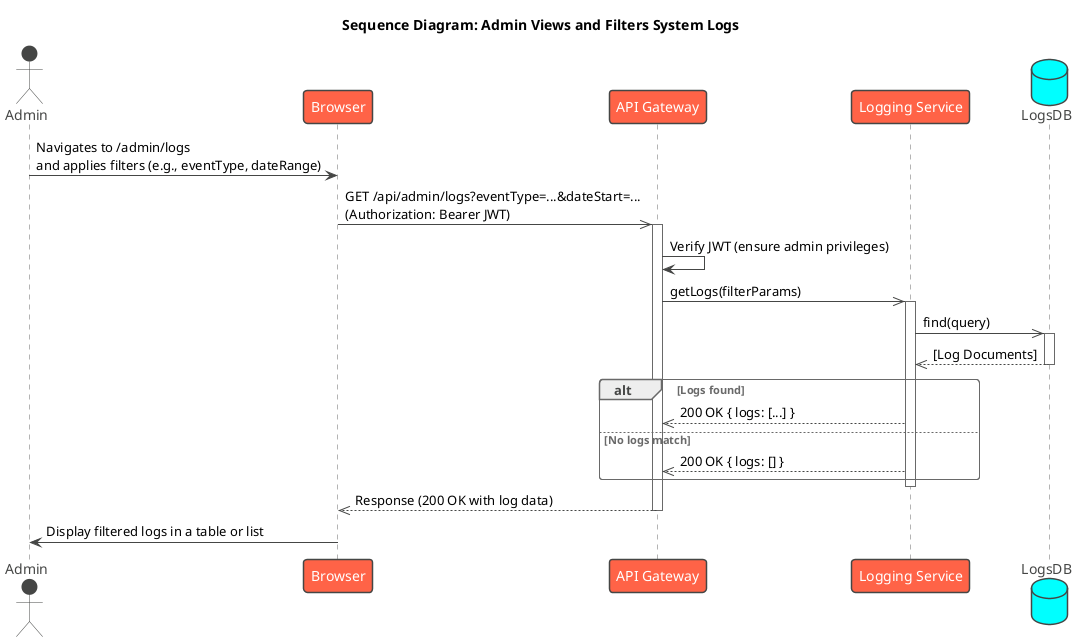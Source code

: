 @startuml
!theme vibrant

title Sequence Diagram: Admin Views and Filters System Logs

actor Admin
participant Browser
participant "API Gateway" as Gateway
participant "Logging Service" as LoggingService
database "LogsDB"

Admin -> Browser : Navigates to /admin/logs\nand applies filters (e.g., eventType, dateRange)

Browser ->> Gateway : GET /api/admin/logs?eventType=...&dateStart=...\n(Authorization: Bearer JWT)
activate Gateway

Gateway -> Gateway : Verify JWT (ensure admin privileges)
Gateway ->> LoggingService : getLogs(filterParams)
activate LoggingService

LoggingService ->> LogsDB : find(query)
activate LogsDB
LogsDB -->> LoggingService : [Log Documents]
deactivate LogsDB

alt Logs found
    LoggingService -->> Gateway : 200 OK { logs: [...] }
else No logs match
    LoggingService -->> Gateway : 200 OK { logs: [] }
end

deactivate LoggingService
Gateway -->> Browser : Response (200 OK with log data)
deactivate Gateway

Browser -> Admin : Display filtered logs in a table or list

@enduml
